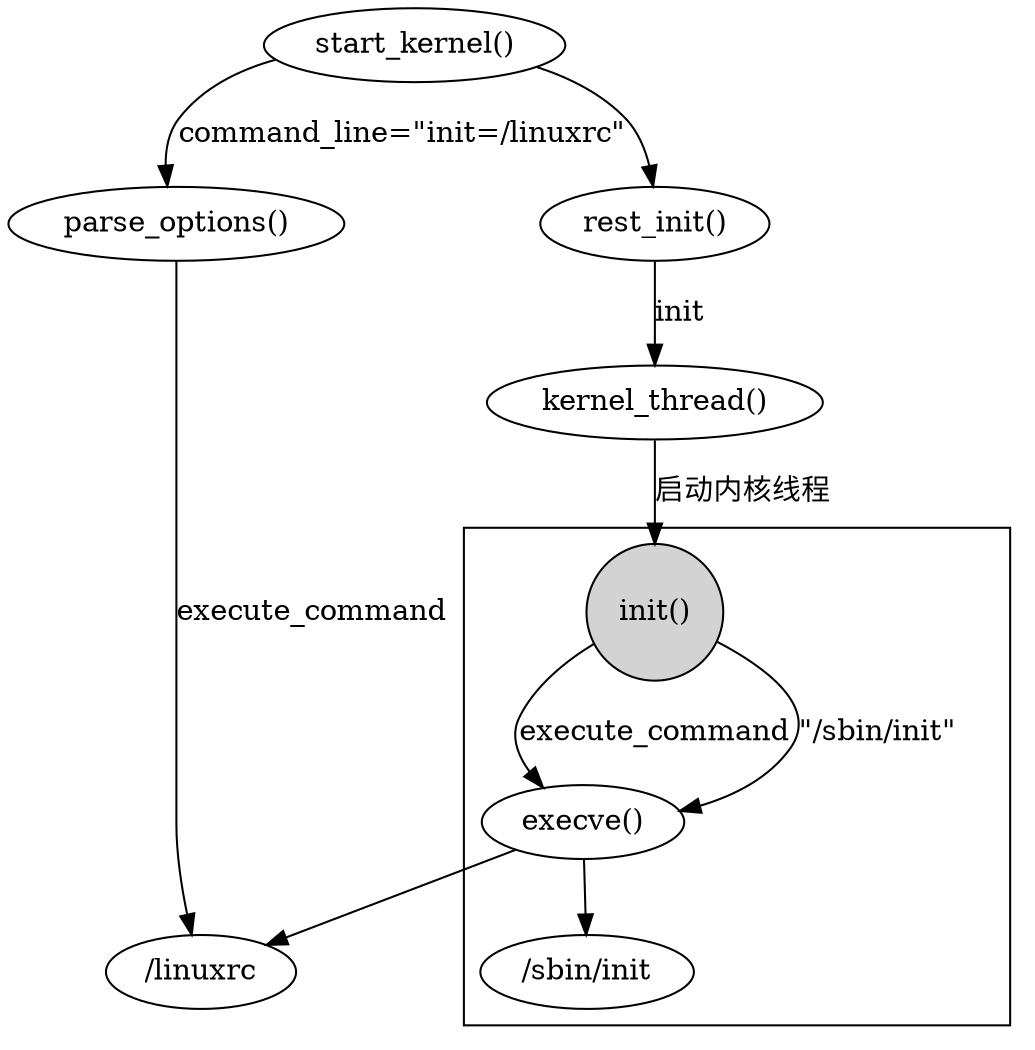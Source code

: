 digraph G
{
	rankdir = TB;
	size = "7 7";

	compound = true;
	subgraph cluster0
	{
		"init()" [shape="circle" style="filled"];
		"init()" ->  "execve()" [label="execute_command"];
		"init()" ->  "execve()" [label="\"/sbin/init\""];

		"execve()" -> "/sbin/init";
	}

	"execve()" -> "/linuxrc";

	"start_kernel()" -> "parse_options()" [label="command_line=\"init=/linuxrc\""];
	"start_kernel()" -> "rest_init()";

	"parse_options()" -> "/linuxrc" [label="execute_command"] ;
	"rest_init()" -> "kernel_thread()" [label="init"];
	"kernel_thread()" -> "init()" [label="启动内核线程"]; 


}
